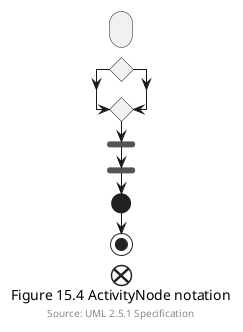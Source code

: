 @startuml
:;
kill

if ()
endif

fork
endfork

start

stop
end
caption Figure 15.4 ActivityNode notation
footer Source: UML 2.5.1 Specification
@enduml

